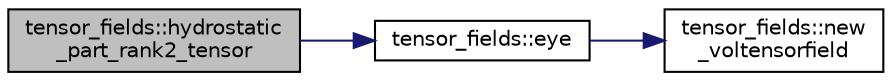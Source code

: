 digraph "tensor_fields::hydrostatic_part_rank2_tensor"
{
 // LATEX_PDF_SIZE
  edge [fontname="Helvetica",fontsize="10",labelfontname="Helvetica",labelfontsize="10"];
  node [fontname="Helvetica",fontsize="10",shape=record];
  rankdir="LR";
  Node1 [label="tensor_fields::hydrostatic\l_part_rank2_tensor",height=0.2,width=0.4,color="black", fillcolor="grey75", style="filled", fontcolor="black",tooltip=" "];
  Node1 -> Node2 [color="midnightblue",fontsize="10",style="solid",fontname="Helvetica"];
  Node2 [label="tensor_fields::eye",height=0.2,width=0.4,color="black", fillcolor="white", style="filled",URL="$namespacetensor__fields.html#aac106b13779602c59f2e77ffd8b70455",tooltip=" "];
  Node2 -> Node3 [color="midnightblue",fontsize="10",style="solid",fontname="Helvetica"];
  Node3 [label="tensor_fields::new\l_voltensorfield",height=0.2,width=0.4,color="black", fillcolor="white", style="filled",URL="$namespacetensor__fields.html#a62f581f9e29e80f5ed7d3d2b9539398c",tooltip=" "];
}
